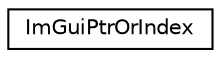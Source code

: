 digraph "Graphical Class Hierarchy"
{
  edge [fontname="Helvetica",fontsize="10",labelfontname="Helvetica",labelfontsize="10"];
  node [fontname="Helvetica",fontsize="10",shape=record];
  rankdir="LR";
  Node0 [label="ImGuiPtrOrIndex",height=0.2,width=0.4,color="black", fillcolor="white", style="filled",URL="$structImGuiPtrOrIndex.html"];
}
